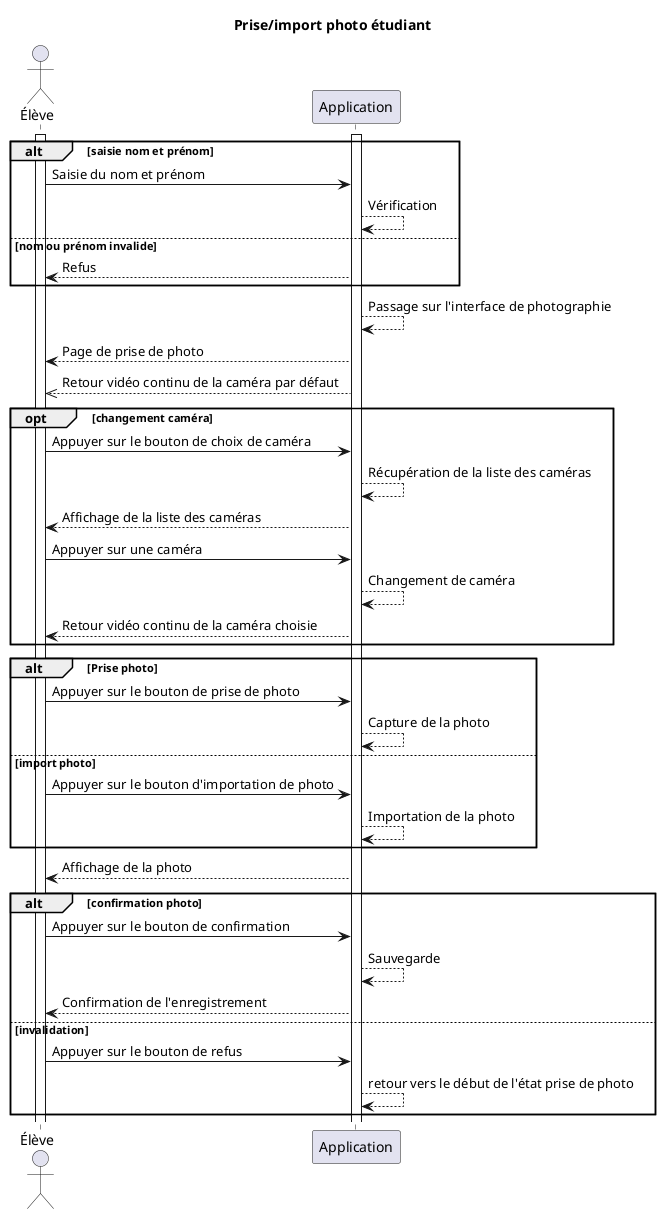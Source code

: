 @startuml etudiant_prend_photo
title Prise/import photo étudiant
actor Élève
activate Élève
activate Application
alt saisie nom et prénom
     Élève-> Application: Saisie du nom et prénom
     Application--> Application : Vérification
else nom ou prénom invalide
     Application--> Élève: Refus
end

Application--> Application : Passage sur l'interface de photographie
Application--> Élève: Page de prise de photo
Application-->> Élève: Retour vidéo continu de la caméra par défaut

opt changement caméra
     Élève-> Application: Appuyer sur le bouton de choix de caméra
     Application--> Application : Récupération de la liste des caméras
     Application--> Élève: Affichage de la liste des caméras
     Élève-> Application: Appuyer sur une caméra
     Application--> Application : Changement de caméra
     Application--> Élève: Retour vidéo continu de la caméra choisie
end

alt Prise photo
     Élève-> Application: Appuyer sur le bouton de prise de photo
     Application--> Application : Capture de la photo
else import photo
     Élève-> Application: Appuyer sur le bouton d'importation de photo
     Application--> Application : Importation de la photo
end
Application--> Élève: Affichage de la photo

alt confirmation photo
     Élève-> Application: Appuyer sur le bouton de confirmation
     Application--> Application : Sauvegarde
     Application--> Élève: Confirmation de l'enregistrement
else invalidation
     Élève-> Application: Appuyer sur le bouton de refus
     Application--> Application : retour vers le début de l'état prise de photo
end
@enduml